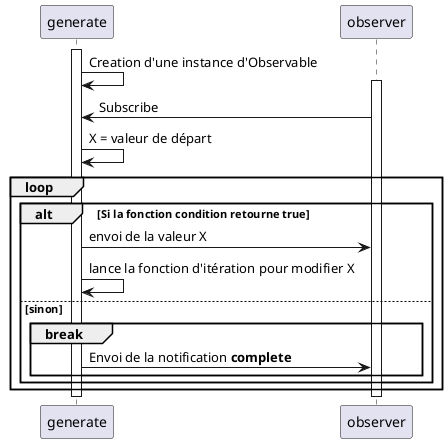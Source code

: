 @startuml
activate generate
generate -> generate : Creation d'une instance d'Observable
activate observer
observer -> generate : Subscribe
generate -> generate : X = valeur de départ
loop
  alt Si la fonction condition retourne true
    generate -> observer : envoi de la valeur X
    generate -> generate : lance la fonction d'itération pour modifier X
  else sinon
    break
      generate -> observer : Envoi de la notification **complete**
    end
  end
end
deactivate generate
deactivate observer
@enduml
